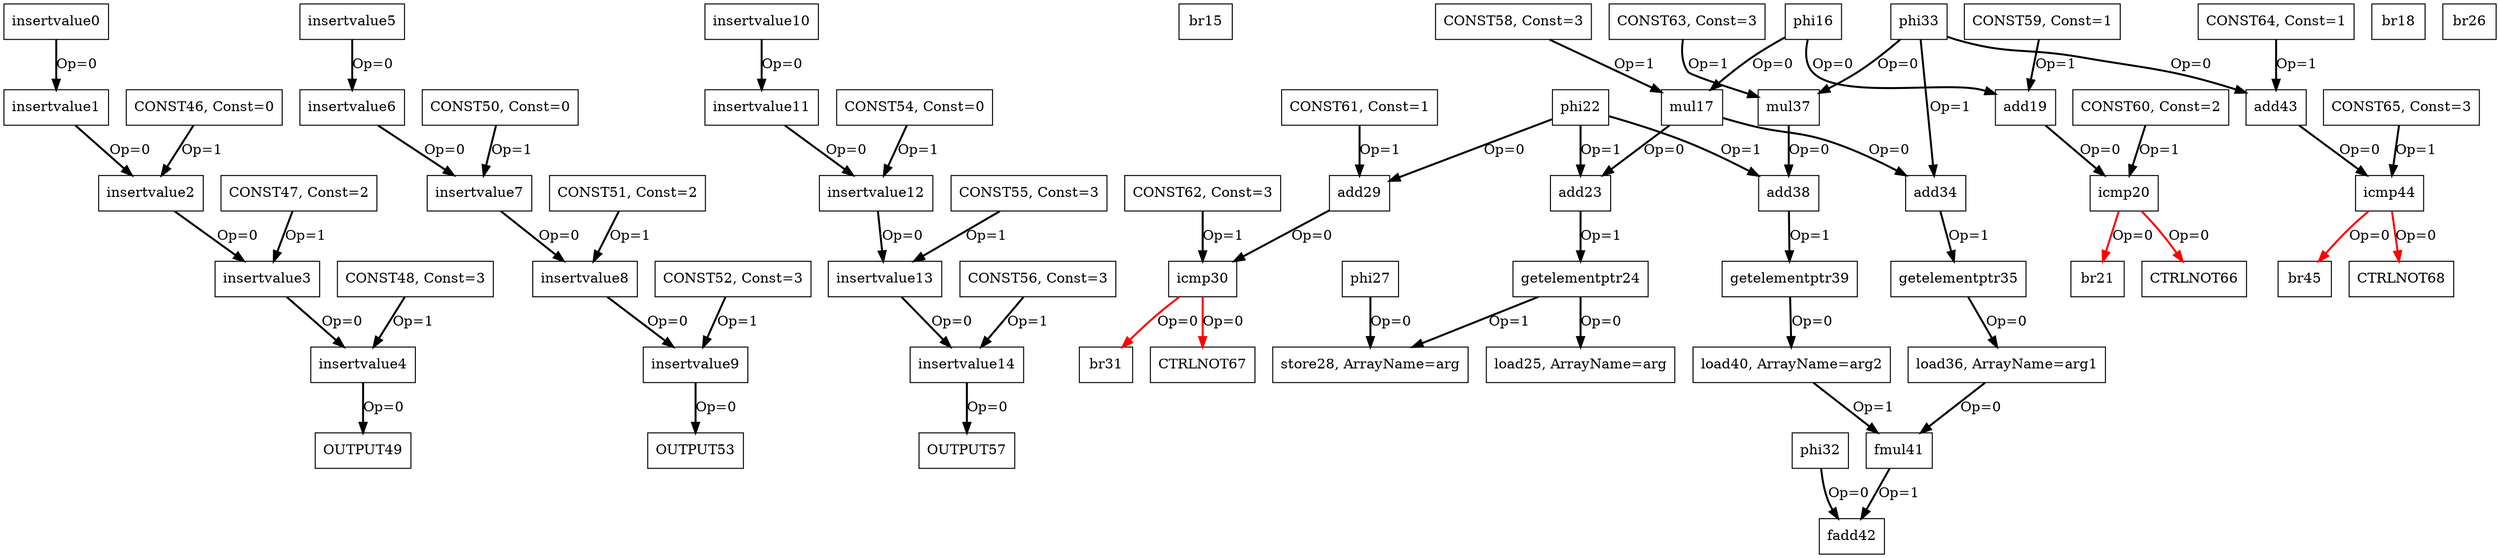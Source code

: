 Digraph G {
insertvalue0[label = "insertvalue0", shape = box, color = black];
insertvalue1[label = "insertvalue1", shape = box, color = black];
insertvalue2[label = "insertvalue2", shape = box, color = black];
insertvalue3[label = "insertvalue3", shape = box, color = black];
insertvalue4[label = "insertvalue4", shape = box, color = black];
insertvalue5[label = "insertvalue5", shape = box, color = black];
insertvalue6[label = "insertvalue6", shape = box, color = black];
insertvalue7[label = "insertvalue7", shape = box, color = black];
insertvalue8[label = "insertvalue8", shape = box, color = black];
insertvalue9[label = "insertvalue9", shape = box, color = black];
insertvalue10[label = "insertvalue10", shape = box, color = black];
insertvalue11[label = "insertvalue11", shape = box, color = black];
insertvalue12[label = "insertvalue12", shape = box, color = black];
insertvalue13[label = "insertvalue13", shape = box, color = black];
insertvalue14[label = "insertvalue14", shape = box, color = black];
br15[label = "br15", shape = box, color = black];
phi16[label = "phi16", shape = box, color = black];
mul17[label = "mul17", shape = box, color = black];
br18[label = "br18", shape = box, color = black];
add19[label = "add19", shape = box, color = black];
icmp20[label = "icmp20", shape = box, color = black];
br21[label = "br21", shape = box, color = black];
phi22[label = "phi22", shape = box, color = black];
add23[label = "add23", shape = box, color = black];
getelementptr24[label = "getelementptr24", shape = box, color = black];
load25[label = "load25, ArrayName=arg", shape = box, color = black];
br26[label = "br26", shape = box, color = black];
phi27[label = "phi27", shape = box, color = black];
store28[label = "store28, ArrayName=arg", shape = box, color = black];
add29[label = "add29", shape = box, color = black];
icmp30[label = "icmp30", shape = box, color = black];
br31[label = "br31", shape = box, color = black];
phi32[label = "phi32", shape = box, color = black];
phi33[label = "phi33", shape = box, color = black];
add34[label = "add34", shape = box, color = black];
getelementptr35[label = "getelementptr35", shape = box, color = black];
load36[label = "load36, ArrayName=arg1", shape = box, color = black];
mul37[label = "mul37", shape = box, color = black];
add38[label = "add38", shape = box, color = black];
getelementptr39[label = "getelementptr39", shape = box, color = black];
load40[label = "load40, ArrayName=arg2", shape = box, color = black];
fmul41[label = "fmul41", shape = box, color = black];
fadd42[label = "fadd42", shape = box, color = black];
add43[label = "add43", shape = box, color = black];
icmp44[label = "icmp44", shape = box, color = black];
br45[label = "br45", shape = box, color = black];
CONST46[label = "CONST46, Const=0", shape = box, color = black];
CONST47[label = "CONST47, Const=2", shape = box, color = black];
CONST48[label = "CONST48, Const=3", shape = box, color = black];
OUTPUT49[label = "OUTPUT49", shape = box, color = black];
CONST50[label = "CONST50, Const=0", shape = box, color = black];
CONST51[label = "CONST51, Const=2", shape = box, color = black];
CONST52[label = "CONST52, Const=3", shape = box, color = black];
OUTPUT53[label = "OUTPUT53", shape = box, color = black];
CONST54[label = "CONST54, Const=0", shape = box, color = black];
CONST55[label = "CONST55, Const=3", shape = box, color = black];
CONST56[label = "CONST56, Const=3", shape = box, color = black];
OUTPUT57[label = "OUTPUT57", shape = box, color = black];
CONST58[label = "CONST58, Const=3", shape = box, color = black];
CONST59[label = "CONST59, Const=1", shape = box, color = black];
CONST60[label = "CONST60, Const=2", shape = box, color = black];
CONST61[label = "CONST61, Const=1", shape = box, color = black];
CONST62[label = "CONST62, Const=3", shape = box, color = black];
CONST63[label = "CONST63, Const=3", shape = box, color = black];
CONST64[label = "CONST64, Const=1", shape = box, color = black];
CONST65[label = "CONST65, Const=3", shape = box, color = black];
CTRLNOT66[label = "CTRLNOT66", shape = box, color = black];
CTRLNOT67[label = "CTRLNOT67", shape = box, color = black];
CTRLNOT68[label = "CTRLNOT68", shape = box, color = black];
insertvalue0 -> insertvalue1[color = black, style = bold, label = "Op=0"];
insertvalue1 -> insertvalue2[color = black, style = bold, label = "Op=0"];
CONST46 -> insertvalue2[color = black, style = bold, label = "Op=1"];
insertvalue2 -> insertvalue3[color = black, style = bold, label = "Op=0"];
CONST47 -> insertvalue3[color = black, style = bold, label = "Op=1"];
insertvalue3 -> insertvalue4[color = black, style = bold, label = "Op=0"];
CONST48 -> insertvalue4[color = black, style = bold, label = "Op=1"];
insertvalue4 -> OUTPUT49[color = black, style = bold, label = "Op=0"];
insertvalue5 -> insertvalue6[color = black, style = bold, label = "Op=0"];
insertvalue6 -> insertvalue7[color = black, style = bold, label = "Op=0"];
CONST50 -> insertvalue7[color = black, style = bold, label = "Op=1"];
insertvalue7 -> insertvalue8[color = black, style = bold, label = "Op=0"];
CONST51 -> insertvalue8[color = black, style = bold, label = "Op=1"];
insertvalue8 -> insertvalue9[color = black, style = bold, label = "Op=0"];
CONST52 -> insertvalue9[color = black, style = bold, label = "Op=1"];
insertvalue9 -> OUTPUT53[color = black, style = bold, label = "Op=0"];
insertvalue10 -> insertvalue11[color = black, style = bold, label = "Op=0"];
insertvalue11 -> insertvalue12[color = black, style = bold, label = "Op=0"];
CONST54 -> insertvalue12[color = black, style = bold, label = "Op=1"];
insertvalue12 -> insertvalue13[color = black, style = bold, label = "Op=0"];
CONST55 -> insertvalue13[color = black, style = bold, label = "Op=1"];
insertvalue13 -> insertvalue14[color = black, style = bold, label = "Op=0"];
CONST56 -> insertvalue14[color = black, style = bold, label = "Op=1"];
insertvalue14 -> OUTPUT57[color = black, style = bold, label = "Op=0"];
phi16 -> add19[color = black, style = bold, label = "Op=0"];
phi16 -> mul17[color = black, style = bold, label = "Op=0"];
CONST58 -> mul17[color = black, style = bold, label = "Op=1"];
mul17 -> add34[color = black, style = bold, label = "Op=0"];
mul17 -> add23[color = black, style = bold, label = "Op=0"];
CONST59 -> add19[color = black, style = bold, label = "Op=1"];
add19 -> icmp20[color = black, style = bold, label = "Op=0"];
CONST60 -> icmp20[color = black, style = bold, label = "Op=1"];
icmp20 -> br21[color = red, style = bold, label = "Op=0"];
phi22 -> add29[color = black, style = bold, label = "Op=0"];
phi22 -> add38[color = black, style = bold, label = "Op=1"];
phi22 -> add23[color = black, style = bold, label = "Op=1"];
add23 -> getelementptr24[color = black, style = bold, label = "Op=1"];
getelementptr24 -> store28[color = black, style = bold, label = "Op=1"];
getelementptr24 -> load25[color = black, style = bold, label = "Op=0"];
phi27 -> store28[color = black, style = bold, label = "Op=0"];
CONST61 -> add29[color = black, style = bold, label = "Op=1"];
add29 -> icmp30[color = black, style = bold, label = "Op=0"];
CONST62 -> icmp30[color = black, style = bold, label = "Op=1"];
icmp30 -> br31[color = red, style = bold, label = "Op=0"];
phi32 -> fadd42[color = black, style = bold, label = "Op=0"];
phi33 -> add43[color = black, style = bold, label = "Op=0"];
phi33 -> mul37[color = black, style = bold, label = "Op=0"];
phi33 -> add34[color = black, style = bold, label = "Op=1"];
add34 -> getelementptr35[color = black, style = bold, label = "Op=1"];
getelementptr35 -> load36[color = black, style = bold, label = "Op=0"];
load36 -> fmul41[color = black, style = bold, label = "Op=0"];
CONST63 -> mul37[color = black, style = bold, label = "Op=1"];
mul37 -> add38[color = black, style = bold, label = "Op=0"];
add38 -> getelementptr39[color = black, style = bold, label = "Op=1"];
getelementptr39 -> load40[color = black, style = bold, label = "Op=0"];
load40 -> fmul41[color = black, style = bold, label = "Op=1"];
fmul41 -> fadd42[color = black, style = bold, label = "Op=1"];
CONST64 -> add43[color = black, style = bold, label = "Op=1"];
add43 -> icmp44[color = black, style = bold, label = "Op=0"];
CONST65 -> icmp44[color = black, style = bold, label = "Op=1"];
icmp44 -> br45[color = red, style = bold, label = "Op=0"];
icmp20 -> CTRLNOT66[color = red, style = bold, label = "Op=0"];
icmp30 -> CTRLNOT67[color = red, style = bold, label = "Op=0"];
icmp44 -> CTRLNOT68[color = red, style = bold, label = "Op=0"];
}
